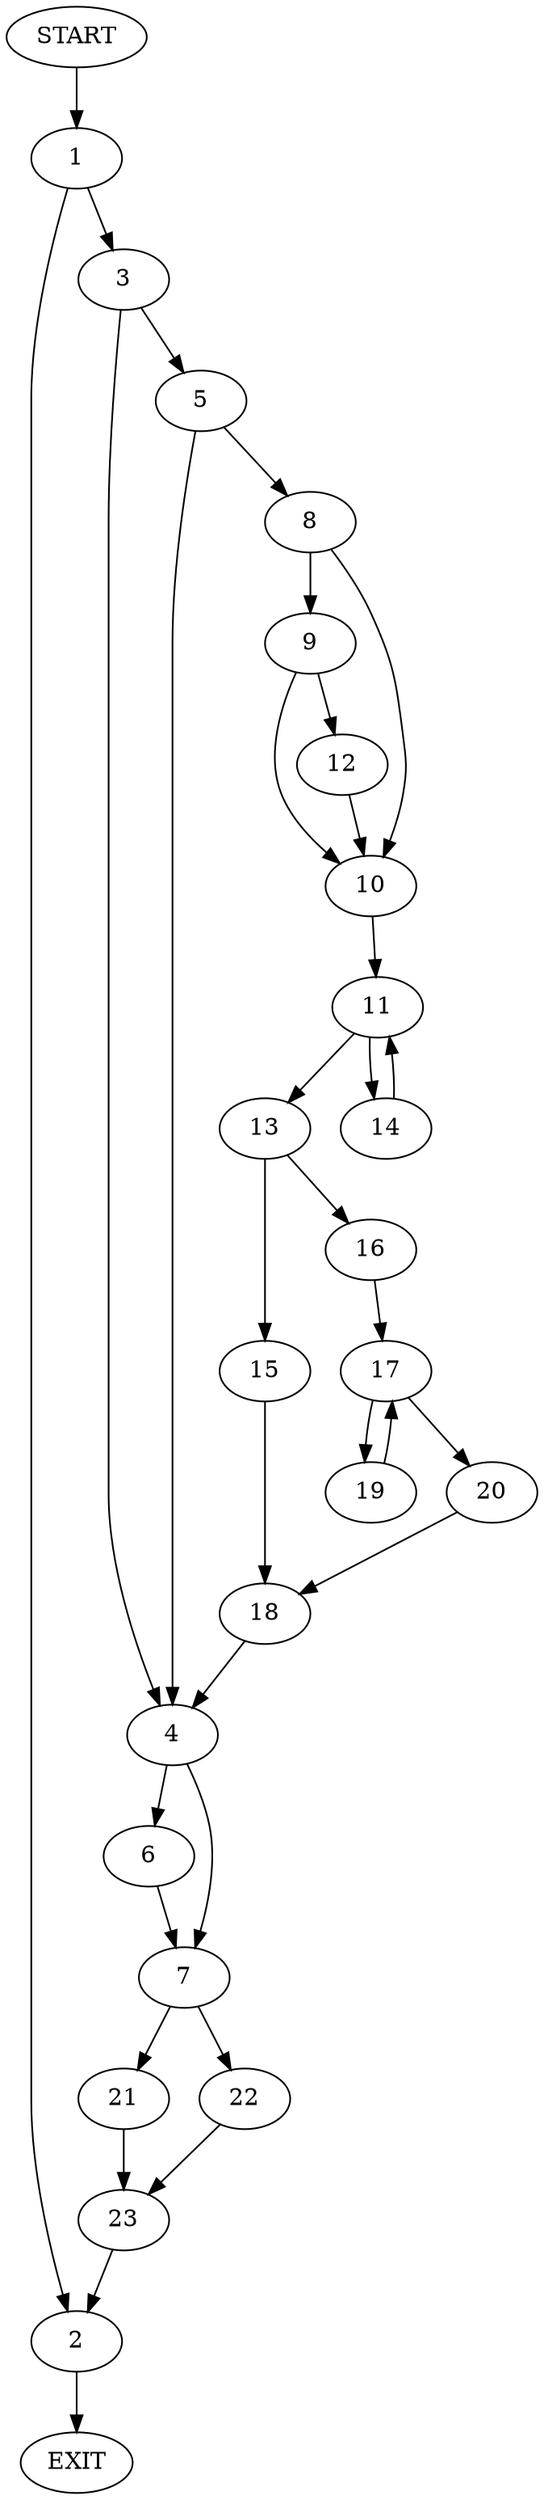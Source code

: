digraph {
0 [label="START"]
24 [label="EXIT"]
0 -> 1
1 -> 2
1 -> 3
2 -> 24
3 -> 4
3 -> 5
4 -> 6
4 -> 7
5 -> 8
5 -> 4
8 -> 9
8 -> 10
10 -> 11
9 -> 12
9 -> 10
12 -> 10
11 -> 13
11 -> 14
14 -> 11
13 -> 15
13 -> 16
16 -> 17
15 -> 18
17 -> 19
17 -> 20
19 -> 17
20 -> 18
18 -> 4
6 -> 7
7 -> 21
7 -> 22
21 -> 23
22 -> 23
23 -> 2
}
